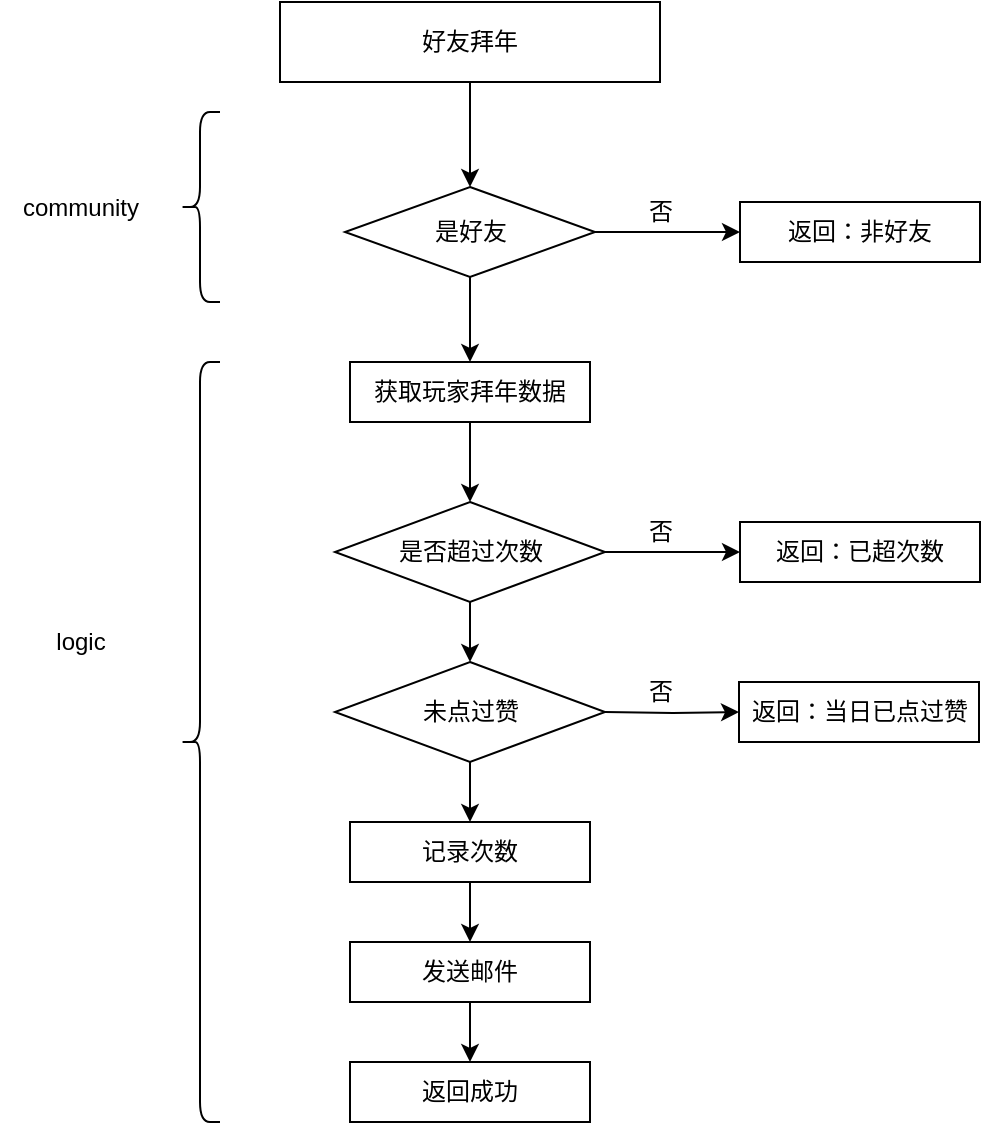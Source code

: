 <mxfile version="22.1.7" type="github">
  <diagram name="第 1 页" id="k30AQ0_j8heJgkMwq7Cr">
    <mxGraphModel dx="1434" dy="746" grid="1" gridSize="10" guides="1" tooltips="1" connect="1" arrows="1" fold="1" page="1" pageScale="1" pageWidth="4681" pageHeight="3300" math="0" shadow="0">
      <root>
        <mxCell id="0" />
        <mxCell id="1" parent="0" />
        <mxCell id="hCHVj-DYUr4DhaBlKn4_-14" style="edgeStyle=orthogonalEdgeStyle;rounded=0;orthogonalLoop=1;jettySize=auto;html=1;exitX=0.5;exitY=1;exitDx=0;exitDy=0;entryX=0.5;entryY=0;entryDx=0;entryDy=0;" edge="1" parent="1" source="hCHVj-DYUr4DhaBlKn4_-1" target="hCHVj-DYUr4DhaBlKn4_-4">
          <mxGeometry relative="1" as="geometry" />
        </mxCell>
        <mxCell id="hCHVj-DYUr4DhaBlKn4_-1" value="好友拜年" style="rounded=0;whiteSpace=wrap;html=1;" vertex="1" parent="1">
          <mxGeometry x="220" y="90" width="190" height="40" as="geometry" />
        </mxCell>
        <mxCell id="hCHVj-DYUr4DhaBlKn4_-15" style="edgeStyle=orthogonalEdgeStyle;rounded=0;orthogonalLoop=1;jettySize=auto;html=1;" edge="1" parent="1" source="hCHVj-DYUr4DhaBlKn4_-4" target="hCHVj-DYUr4DhaBlKn4_-5">
          <mxGeometry relative="1" as="geometry" />
        </mxCell>
        <mxCell id="hCHVj-DYUr4DhaBlKn4_-17" style="edgeStyle=orthogonalEdgeStyle;rounded=0;orthogonalLoop=1;jettySize=auto;html=1;exitX=0.5;exitY=1;exitDx=0;exitDy=0;" edge="1" parent="1" source="hCHVj-DYUr4DhaBlKn4_-4" target="hCHVj-DYUr4DhaBlKn4_-7">
          <mxGeometry relative="1" as="geometry" />
        </mxCell>
        <mxCell id="hCHVj-DYUr4DhaBlKn4_-4" value="是好友" style="rhombus;whiteSpace=wrap;html=1;" vertex="1" parent="1">
          <mxGeometry x="252.5" y="182.5" width="125" height="45" as="geometry" />
        </mxCell>
        <mxCell id="hCHVj-DYUr4DhaBlKn4_-5" value="返回：非好友" style="rounded=0;whiteSpace=wrap;html=1;" vertex="1" parent="1">
          <mxGeometry x="450" y="190" width="120" height="30" as="geometry" />
        </mxCell>
        <mxCell id="hCHVj-DYUr4DhaBlKn4_-18" style="edgeStyle=orthogonalEdgeStyle;rounded=0;orthogonalLoop=1;jettySize=auto;html=1;exitX=0.5;exitY=1;exitDx=0;exitDy=0;entryX=0.5;entryY=0;entryDx=0;entryDy=0;" edge="1" parent="1" source="hCHVj-DYUr4DhaBlKn4_-7" target="hCHVj-DYUr4DhaBlKn4_-8">
          <mxGeometry relative="1" as="geometry" />
        </mxCell>
        <mxCell id="hCHVj-DYUr4DhaBlKn4_-7" value="获取玩家拜年数据" style="rounded=0;whiteSpace=wrap;html=1;" vertex="1" parent="1">
          <mxGeometry x="255" y="270" width="120" height="30" as="geometry" />
        </mxCell>
        <mxCell id="hCHVj-DYUr4DhaBlKn4_-19" style="edgeStyle=orthogonalEdgeStyle;rounded=0;orthogonalLoop=1;jettySize=auto;html=1;exitX=0.5;exitY=1;exitDx=0;exitDy=0;entryX=0.5;entryY=0;entryDx=0;entryDy=0;" edge="1" parent="1" target="hCHVj-DYUr4DhaBlKn4_-11">
          <mxGeometry relative="1" as="geometry">
            <mxPoint x="315" y="470" as="sourcePoint" />
          </mxGeometry>
        </mxCell>
        <mxCell id="hCHVj-DYUr4DhaBlKn4_-22" style="edgeStyle=orthogonalEdgeStyle;rounded=0;orthogonalLoop=1;jettySize=auto;html=1;exitX=1;exitY=0.5;exitDx=0;exitDy=0;" edge="1" parent="1" source="hCHVj-DYUr4DhaBlKn4_-8" target="hCHVj-DYUr4DhaBlKn4_-9">
          <mxGeometry relative="1" as="geometry" />
        </mxCell>
        <mxCell id="hCHVj-DYUr4DhaBlKn4_-32" style="edgeStyle=orthogonalEdgeStyle;rounded=0;orthogonalLoop=1;jettySize=auto;html=1;exitX=0.5;exitY=1;exitDx=0;exitDy=0;" edge="1" parent="1" source="hCHVj-DYUr4DhaBlKn4_-8" target="hCHVj-DYUr4DhaBlKn4_-28">
          <mxGeometry relative="1" as="geometry" />
        </mxCell>
        <mxCell id="hCHVj-DYUr4DhaBlKn4_-8" value="是否超过次数" style="rhombus;whiteSpace=wrap;html=1;" vertex="1" parent="1">
          <mxGeometry x="247.5" y="340" width="135" height="50" as="geometry" />
        </mxCell>
        <mxCell id="hCHVj-DYUr4DhaBlKn4_-9" value="返回：已超次数" style="rounded=0;whiteSpace=wrap;html=1;" vertex="1" parent="1">
          <mxGeometry x="450" y="350" width="120" height="30" as="geometry" />
        </mxCell>
        <mxCell id="hCHVj-DYUr4DhaBlKn4_-20" style="edgeStyle=orthogonalEdgeStyle;rounded=0;orthogonalLoop=1;jettySize=auto;html=1;exitX=0.5;exitY=1;exitDx=0;exitDy=0;" edge="1" parent="1" source="hCHVj-DYUr4DhaBlKn4_-11" target="hCHVj-DYUr4DhaBlKn4_-12">
          <mxGeometry relative="1" as="geometry" />
        </mxCell>
        <mxCell id="hCHVj-DYUr4DhaBlKn4_-11" value="记录次数" style="rounded=0;whiteSpace=wrap;html=1;" vertex="1" parent="1">
          <mxGeometry x="255" y="500" width="120" height="30" as="geometry" />
        </mxCell>
        <mxCell id="hCHVj-DYUr4DhaBlKn4_-21" style="edgeStyle=orthogonalEdgeStyle;rounded=0;orthogonalLoop=1;jettySize=auto;html=1;exitX=0.5;exitY=1;exitDx=0;exitDy=0;entryX=0.5;entryY=0;entryDx=0;entryDy=0;" edge="1" parent="1" source="hCHVj-DYUr4DhaBlKn4_-12" target="hCHVj-DYUr4DhaBlKn4_-13">
          <mxGeometry relative="1" as="geometry" />
        </mxCell>
        <mxCell id="hCHVj-DYUr4DhaBlKn4_-12" value="发送邮件" style="rounded=0;whiteSpace=wrap;html=1;" vertex="1" parent="1">
          <mxGeometry x="255" y="560" width="120" height="30" as="geometry" />
        </mxCell>
        <mxCell id="hCHVj-DYUr4DhaBlKn4_-13" value="返回成功" style="rounded=0;whiteSpace=wrap;html=1;" vertex="1" parent="1">
          <mxGeometry x="255" y="620" width="120" height="30" as="geometry" />
        </mxCell>
        <mxCell id="hCHVj-DYUr4DhaBlKn4_-16" value="否" style="text;html=1;align=center;verticalAlign=middle;resizable=0;points=[];autosize=1;strokeColor=none;fillColor=none;" vertex="1" parent="1">
          <mxGeometry x="390" y="180" width="40" height="30" as="geometry" />
        </mxCell>
        <mxCell id="hCHVj-DYUr4DhaBlKn4_-23" value="否" style="text;html=1;align=center;verticalAlign=middle;resizable=0;points=[];autosize=1;strokeColor=none;fillColor=none;" vertex="1" parent="1">
          <mxGeometry x="390" y="340" width="40" height="30" as="geometry" />
        </mxCell>
        <mxCell id="hCHVj-DYUr4DhaBlKn4_-24" value="" style="shape=curlyBracket;whiteSpace=wrap;html=1;rounded=1;labelPosition=left;verticalLabelPosition=middle;align=right;verticalAlign=middle;" vertex="1" parent="1">
          <mxGeometry x="170" y="145" width="20" height="95" as="geometry" />
        </mxCell>
        <mxCell id="hCHVj-DYUr4DhaBlKn4_-25" value="community" style="text;html=1;align=center;verticalAlign=middle;resizable=0;points=[];autosize=1;strokeColor=none;fillColor=none;" vertex="1" parent="1">
          <mxGeometry x="80" y="177.5" width="80" height="30" as="geometry" />
        </mxCell>
        <mxCell id="hCHVj-DYUr4DhaBlKn4_-26" value="" style="shape=curlyBracket;whiteSpace=wrap;html=1;rounded=1;labelPosition=left;verticalLabelPosition=middle;align=right;verticalAlign=middle;" vertex="1" parent="1">
          <mxGeometry x="170" y="270" width="20" height="380" as="geometry" />
        </mxCell>
        <mxCell id="hCHVj-DYUr4DhaBlKn4_-27" value="logic" style="text;html=1;align=center;verticalAlign=middle;resizable=0;points=[];autosize=1;strokeColor=none;fillColor=none;" vertex="1" parent="1">
          <mxGeometry x="95" y="395" width="50" height="30" as="geometry" />
        </mxCell>
        <mxCell id="hCHVj-DYUr4DhaBlKn4_-28" value="未点过赞" style="rhombus;whiteSpace=wrap;html=1;" vertex="1" parent="1">
          <mxGeometry x="247.5" y="420" width="135" height="50" as="geometry" />
        </mxCell>
        <mxCell id="hCHVj-DYUr4DhaBlKn4_-29" style="edgeStyle=orthogonalEdgeStyle;rounded=0;orthogonalLoop=1;jettySize=auto;html=1;exitX=1;exitY=0.5;exitDx=0;exitDy=0;" edge="1" parent="1" target="hCHVj-DYUr4DhaBlKn4_-30">
          <mxGeometry relative="1" as="geometry">
            <mxPoint x="382.5" y="445" as="sourcePoint" />
          </mxGeometry>
        </mxCell>
        <mxCell id="hCHVj-DYUr4DhaBlKn4_-30" value="返回：当日已点过赞" style="rounded=0;whiteSpace=wrap;html=1;" vertex="1" parent="1">
          <mxGeometry x="449.5" y="430" width="120" height="30" as="geometry" />
        </mxCell>
        <mxCell id="hCHVj-DYUr4DhaBlKn4_-31" value="否" style="text;html=1;align=center;verticalAlign=middle;resizable=0;points=[];autosize=1;strokeColor=none;fillColor=none;" vertex="1" parent="1">
          <mxGeometry x="389.5" y="420" width="40" height="30" as="geometry" />
        </mxCell>
      </root>
    </mxGraphModel>
  </diagram>
</mxfile>
